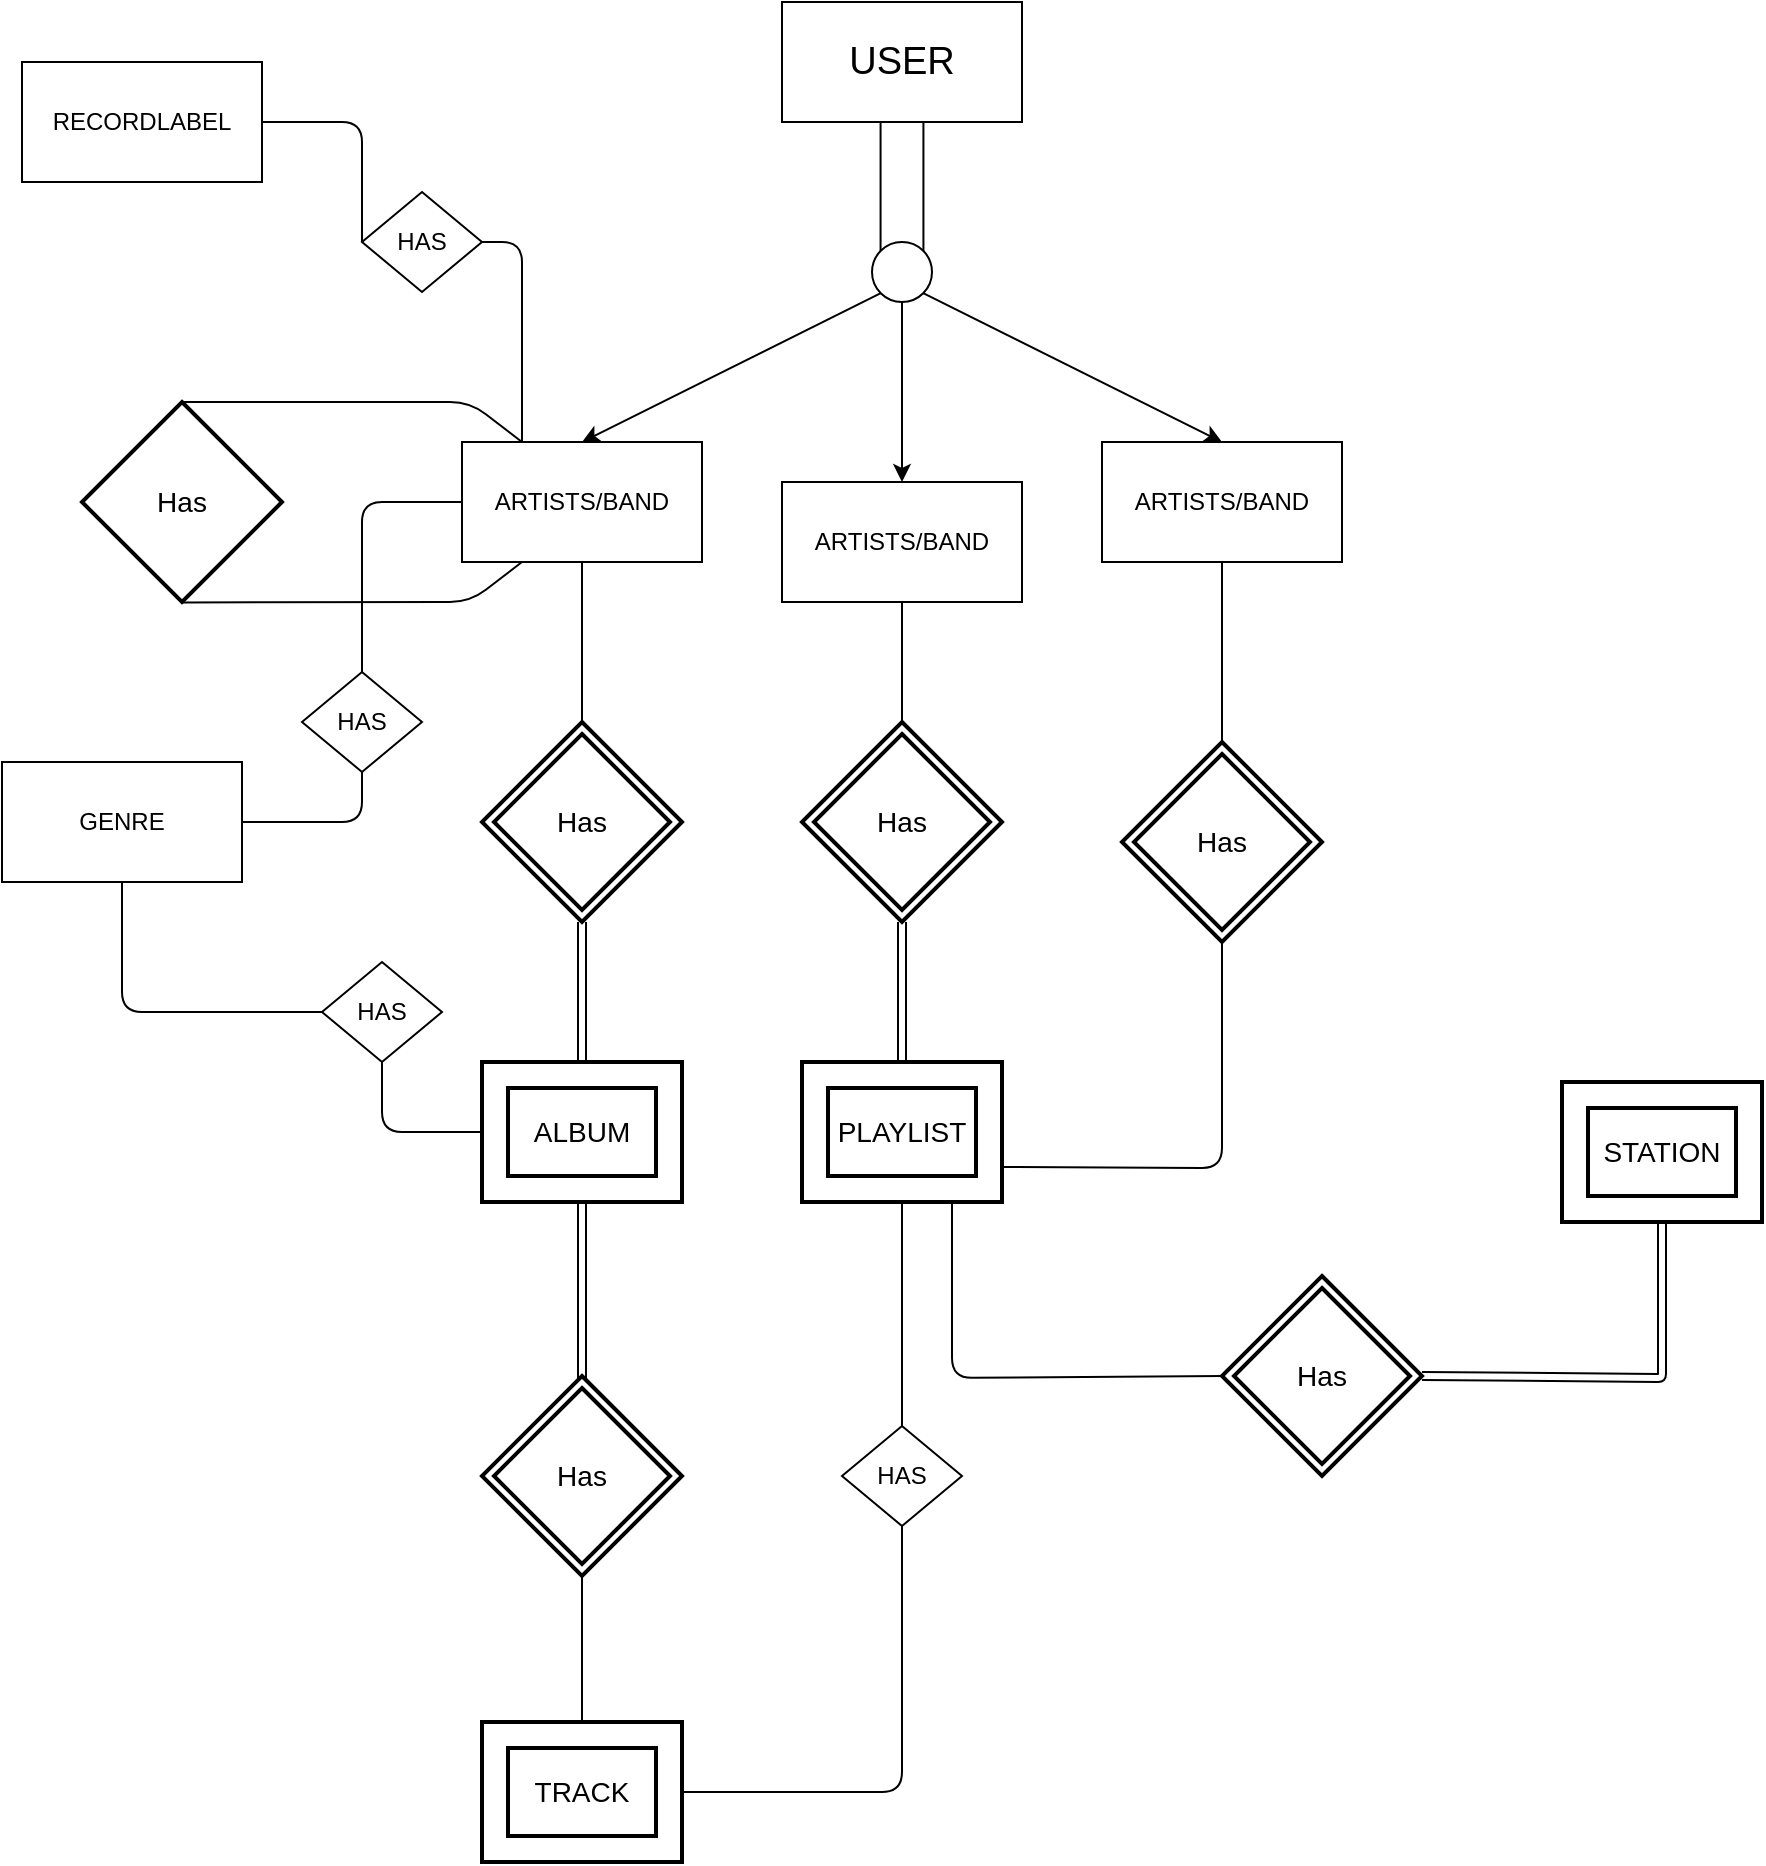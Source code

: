 <mxfile version="10.6.7" type="github"><diagram id="XxLZH_WnZtIfN90YUDpy" name="Page-1"><mxGraphModel dx="2525" dy="1250" grid="1" gridSize="10" guides="1" tooltips="1" connect="1" arrows="1" fold="1" page="1" pageScale="1" pageWidth="1169" pageHeight="1654" background="none" math="0" shadow="0"><root><mxCell id="0"/><mxCell id="1" parent="0"/><mxCell id="ZjTjYvJej75fSaQNqOP--2" value="&lt;font style=&quot;font-size: 19px&quot;&gt;USER&lt;/font&gt;" style="rounded=0;whiteSpace=wrap;html=1;" parent="1" vertex="1"><mxGeometry x="480" y="40" width="120" height="60" as="geometry"/></mxCell><mxCell id="ZjTjYvJej75fSaQNqOP--3" value="" style="shape=link;html=1;width=21.429;" parent="1" target="ZjTjYvJej75fSaQNqOP--2" edge="1"><mxGeometry width="50" height="50" relative="1" as="geometry"><mxPoint x="540" y="170" as="sourcePoint"/><mxPoint x="570" y="120" as="targetPoint"/></mxGeometry></mxCell><mxCell id="ZjTjYvJej75fSaQNqOP--4" value="" style="ellipse;whiteSpace=wrap;html=1;aspect=fixed;" parent="1" vertex="1"><mxGeometry x="525" y="160" width="30" height="30" as="geometry"/></mxCell><mxCell id="ZjTjYvJej75fSaQNqOP--7" value="" style="endArrow=classic;html=1;exitX=1;exitY=1;exitDx=0;exitDy=0;entryX=0.5;entryY=0;entryDx=0;entryDy=0;" parent="1" source="ZjTjYvJej75fSaQNqOP--4" edge="1" target="Qix-pZpsLEKQEurKl3cM-2"><mxGeometry width="50" height="50" relative="1" as="geometry"><mxPoint x="570" y="200" as="sourcePoint"/><mxPoint x="620" y="250" as="targetPoint"/></mxGeometry></mxCell><mxCell id="ZjTjYvJej75fSaQNqOP--8" value="" style="endArrow=classic;html=1;exitX=0.5;exitY=1;exitDx=0;exitDy=0;" parent="1" source="ZjTjYvJej75fSaQNqOP--4" edge="1"><mxGeometry width="50" height="50" relative="1" as="geometry"><mxPoint x="480" y="320" as="sourcePoint"/><mxPoint x="540" y="280" as="targetPoint"/></mxGeometry></mxCell><mxCell id="ZjTjYvJej75fSaQNqOP--9" value="" style="endArrow=classic;html=1;exitX=0;exitY=1;exitDx=0;exitDy=0;entryX=0.5;entryY=0;entryDx=0;entryDy=0;" parent="1" source="ZjTjYvJej75fSaQNqOP--4" target="ZjTjYvJej75fSaQNqOP--10" edge="1"><mxGeometry width="50" height="50" relative="1" as="geometry"><mxPoint x="480" y="360" as="sourcePoint"/><mxPoint x="460" y="250" as="targetPoint"/></mxGeometry></mxCell><mxCell id="ZjTjYvJej75fSaQNqOP--10" value="ARTISTS/BAND" style="rounded=0;whiteSpace=wrap;html=1;" parent="1" vertex="1"><mxGeometry x="320" y="260" width="120" height="60" as="geometry"/></mxCell><mxCell id="Qix-pZpsLEKQEurKl3cM-1" value="ARTISTS/BAND" style="rounded=0;whiteSpace=wrap;html=1;" vertex="1" parent="1"><mxGeometry x="480" y="280" width="120" height="60" as="geometry"/></mxCell><mxCell id="Qix-pZpsLEKQEurKl3cM-2" value="ARTISTS/BAND" style="rounded=0;whiteSpace=wrap;html=1;" vertex="1" parent="1"><mxGeometry x="640" y="260" width="120" height="60" as="geometry"/></mxCell><mxCell id="Qix-pZpsLEKQEurKl3cM-4" value="Has" style="shape=rhombus;strokeWidth=2;fontSize=17;perimeter=rhombusPerimeter;whiteSpace=wrap;html=1;align=center;fontSize=14;" vertex="1" parent="1"><mxGeometry x="130" y="240" width="100" height="100" as="geometry"/></mxCell><mxCell id="Qix-pZpsLEKQEurKl3cM-7" value="" style="endArrow=none;html=1;exitX=0.5;exitY=0;exitDx=0;exitDy=0;entryX=0.25;entryY=0;entryDx=0;entryDy=0;" edge="1" parent="1" source="Qix-pZpsLEKQEurKl3cM-4" target="ZjTjYvJej75fSaQNqOP--10"><mxGeometry width="50" height="50" relative="1" as="geometry"><mxPoint x="160" y="230" as="sourcePoint"/><mxPoint x="320" y="261" as="targetPoint"/><Array as="points"><mxPoint x="324" y="240"/></Array></mxGeometry></mxCell><mxCell id="Qix-pZpsLEKQEurKl3cM-8" value="" style="endArrow=none;html=1;exitX=0.5;exitY=0;exitDx=0;exitDy=0;entryX=0.25;entryY=1;entryDx=0;entryDy=0;" edge="1" parent="1" target="ZjTjYvJej75fSaQNqOP--10"><mxGeometry width="50" height="50" relative="1" as="geometry"><mxPoint x="180.235" y="340.235" as="sourcePoint"/><mxPoint x="320" y="320" as="targetPoint"/><Array as="points"><mxPoint x="324" y="340"/></Array></mxGeometry></mxCell><mxCell id="Qix-pZpsLEKQEurKl3cM-9" value="" style="endArrow=none;html=1;entryX=0.5;entryY=1;entryDx=0;entryDy=0;" edge="1" parent="1" target="ZjTjYvJej75fSaQNqOP--10"><mxGeometry width="50" height="50" relative="1" as="geometry"><mxPoint x="380" y="400" as="sourcePoint"/><mxPoint x="180" y="360" as="targetPoint"/></mxGeometry></mxCell><mxCell id="Qix-pZpsLEKQEurKl3cM-11" value="Has" style="shape=rhombus;double=1;strokeWidth=2;fontSize=17;perimeter=rhombusPerimeter;whiteSpace=wrap;html=1;align=center;fontSize=14;" vertex="1" parent="1"><mxGeometry x="330" y="400" width="100" height="100" as="geometry"/></mxCell><mxCell id="Qix-pZpsLEKQEurKl3cM-12" value="" style="shape=link;html=1;entryX=0.5;entryY=1;entryDx=0;entryDy=0;" edge="1" parent="1" target="Qix-pZpsLEKQEurKl3cM-11"><mxGeometry width="50" height="50" relative="1" as="geometry"><mxPoint x="380" y="570" as="sourcePoint"/><mxPoint x="180" y="520" as="targetPoint"/></mxGeometry></mxCell><mxCell id="Qix-pZpsLEKQEurKl3cM-13" value="ALBUM" style="shape=ext;strokeWidth=2;margin=10;double=1;whiteSpace=wrap;html=1;align=center;fontSize=14;" vertex="1" parent="1"><mxGeometry x="330" y="570" width="100" height="70" as="geometry"/></mxCell><mxCell id="Qix-pZpsLEKQEurKl3cM-14" value="" style="shape=link;html=1;entryX=0.5;entryY=1;entryDx=0;entryDy=0;" edge="1" parent="1" target="Qix-pZpsLEKQEurKl3cM-13"><mxGeometry width="50" height="50" relative="1" as="geometry"><mxPoint x="380" y="730" as="sourcePoint"/><mxPoint x="180" y="660" as="targetPoint"/></mxGeometry></mxCell><mxCell id="Qix-pZpsLEKQEurKl3cM-15" value="Has" style="shape=rhombus;double=1;strokeWidth=2;fontSize=17;perimeter=rhombusPerimeter;whiteSpace=wrap;html=1;align=center;fontSize=14;" vertex="1" parent="1"><mxGeometry x="330" y="727" width="100" height="100" as="geometry"/></mxCell><mxCell id="Qix-pZpsLEKQEurKl3cM-16" value="TRACK" style="shape=ext;strokeWidth=2;margin=10;double=1;whiteSpace=wrap;html=1;align=center;fontSize=14;" vertex="1" parent="1"><mxGeometry x="330" y="900" width="100" height="70" as="geometry"/></mxCell><mxCell id="Qix-pZpsLEKQEurKl3cM-18" value="" style="endArrow=none;html=1;entryX=0.5;entryY=1;entryDx=0;entryDy=0;" edge="1" parent="1" source="Qix-pZpsLEKQEurKl3cM-16" target="Qix-pZpsLEKQEurKl3cM-15"><mxGeometry width="50" height="50" relative="1" as="geometry"><mxPoint x="130" y="1040" as="sourcePoint"/><mxPoint x="180" y="990" as="targetPoint"/><Array as="points"/></mxGeometry></mxCell><mxCell id="Qix-pZpsLEKQEurKl3cM-19" value="GENRE" style="rounded=0;whiteSpace=wrap;html=1;" vertex="1" parent="1"><mxGeometry x="90" y="420" width="120" height="60" as="geometry"/></mxCell><mxCell id="Qix-pZpsLEKQEurKl3cM-20" value="HAS" style="rhombus;whiteSpace=wrap;html=1;" vertex="1" parent="1"><mxGeometry x="240" y="375" width="60" height="50" as="geometry"/></mxCell><mxCell id="Qix-pZpsLEKQEurKl3cM-21" value="" style="endArrow=none;html=1;entryX=0;entryY=0.5;entryDx=0;entryDy=0;exitX=0.5;exitY=0;exitDx=0;exitDy=0;" edge="1" parent="1" source="Qix-pZpsLEKQEurKl3cM-20" target="ZjTjYvJej75fSaQNqOP--10"><mxGeometry width="50" height="50" relative="1" as="geometry"><mxPoint x="90" y="1040" as="sourcePoint"/><mxPoint x="140" y="990" as="targetPoint"/><Array as="points"><mxPoint x="270" y="290"/></Array></mxGeometry></mxCell><mxCell id="Qix-pZpsLEKQEurKl3cM-22" value="" style="endArrow=none;html=1;entryX=0.5;entryY=1;entryDx=0;entryDy=0;exitX=1;exitY=0.5;exitDx=0;exitDy=0;" edge="1" parent="1" source="Qix-pZpsLEKQEurKl3cM-19" target="Qix-pZpsLEKQEurKl3cM-20"><mxGeometry width="50" height="50" relative="1" as="geometry"><mxPoint x="90" y="1040" as="sourcePoint"/><mxPoint x="140" y="990" as="targetPoint"/><Array as="points"><mxPoint x="270" y="450"/></Array></mxGeometry></mxCell><mxCell id="Qix-pZpsLEKQEurKl3cM-23" value="HAS" style="rhombus;whiteSpace=wrap;html=1;" vertex="1" parent="1"><mxGeometry x="250" y="520" width="60" height="50" as="geometry"/></mxCell><mxCell id="Qix-pZpsLEKQEurKl3cM-24" value="" style="endArrow=none;html=1;entryX=0.5;entryY=1;entryDx=0;entryDy=0;exitX=0;exitY=0.5;exitDx=0;exitDy=0;" edge="1" parent="1" source="Qix-pZpsLEKQEurKl3cM-23" target="Qix-pZpsLEKQEurKl3cM-19"><mxGeometry width="50" height="50" relative="1" as="geometry"><mxPoint x="90" y="1040" as="sourcePoint"/><mxPoint x="140" y="990" as="targetPoint"/><Array as="points"><mxPoint x="150" y="545"/></Array></mxGeometry></mxCell><mxCell id="Qix-pZpsLEKQEurKl3cM-25" value="" style="endArrow=none;html=1;entryX=0.5;entryY=1;entryDx=0;entryDy=0;exitX=0;exitY=0.5;exitDx=0;exitDy=0;" edge="1" parent="1" source="Qix-pZpsLEKQEurKl3cM-13" target="Qix-pZpsLEKQEurKl3cM-23"><mxGeometry width="50" height="50" relative="1" as="geometry"><mxPoint x="90" y="1040" as="sourcePoint"/><mxPoint x="140" y="990" as="targetPoint"/><Array as="points"><mxPoint x="280" y="605"/></Array></mxGeometry></mxCell><mxCell id="Qix-pZpsLEKQEurKl3cM-26" value="RECORDLABEL" style="rounded=0;whiteSpace=wrap;html=1;" vertex="1" parent="1"><mxGeometry x="100" y="70" width="120" height="60" as="geometry"/></mxCell><mxCell id="Qix-pZpsLEKQEurKl3cM-27" value="HAS" style="rhombus;whiteSpace=wrap;html=1;" vertex="1" parent="1"><mxGeometry x="270" y="135" width="60" height="50" as="geometry"/></mxCell><mxCell id="Qix-pZpsLEKQEurKl3cM-28" value="" style="endArrow=none;html=1;entryX=0;entryY=0.5;entryDx=0;entryDy=0;exitX=1;exitY=0.5;exitDx=0;exitDy=0;" edge="1" parent="1" source="Qix-pZpsLEKQEurKl3cM-26" target="Qix-pZpsLEKQEurKl3cM-27"><mxGeometry width="50" height="50" relative="1" as="geometry"><mxPoint x="90" y="1040" as="sourcePoint"/><mxPoint x="140" y="990" as="targetPoint"/><Array as="points"><mxPoint x="270" y="100"/></Array></mxGeometry></mxCell><mxCell id="Qix-pZpsLEKQEurKl3cM-29" value="" style="endArrow=none;html=1;exitX=0.25;exitY=0;exitDx=0;exitDy=0;entryX=1;entryY=0.5;entryDx=0;entryDy=0;" edge="1" parent="1" source="ZjTjYvJej75fSaQNqOP--10" target="Qix-pZpsLEKQEurKl3cM-27"><mxGeometry width="50" height="50" relative="1" as="geometry"><mxPoint x="330" y="134.833" as="sourcePoint"/><mxPoint x="420" y="24.833" as="targetPoint"/><Array as="points"><mxPoint x="350" y="160"/></Array></mxGeometry></mxCell><mxCell id="Qix-pZpsLEKQEurKl3cM-31" value="PLAYLIST" style="shape=ext;strokeWidth=2;margin=10;double=1;whiteSpace=wrap;html=1;align=center;fontSize=14;" vertex="1" parent="1"><mxGeometry x="490" y="570" width="100" height="70" as="geometry"/></mxCell><mxCell id="Qix-pZpsLEKQEurKl3cM-32" value="Has" style="shape=rhombus;double=1;strokeWidth=2;fontSize=17;perimeter=rhombusPerimeter;whiteSpace=wrap;html=1;align=center;fontSize=14;" vertex="1" parent="1"><mxGeometry x="490" y="400" width="100" height="100" as="geometry"/></mxCell><mxCell id="Qix-pZpsLEKQEurKl3cM-34" value="" style="endArrow=none;html=1;entryX=0.5;entryY=1;entryDx=0;entryDy=0;exitX=0.5;exitY=0;exitDx=0;exitDy=0;" edge="1" parent="1" source="Qix-pZpsLEKQEurKl3cM-32" target="Qix-pZpsLEKQEurKl3cM-1"><mxGeometry width="50" height="50" relative="1" as="geometry"><mxPoint x="90" y="1040" as="sourcePoint"/><mxPoint x="140" y="990" as="targetPoint"/></mxGeometry></mxCell><mxCell id="Qix-pZpsLEKQEurKl3cM-37" value="" style="shape=link;html=1;entryX=0.5;entryY=1;entryDx=0;entryDy=0;exitX=0.5;exitY=0;exitDx=0;exitDy=0;" edge="1" parent="1" source="Qix-pZpsLEKQEurKl3cM-31" target="Qix-pZpsLEKQEurKl3cM-32"><mxGeometry width="50" height="50" relative="1" as="geometry"><mxPoint x="90" y="1040" as="sourcePoint"/><mxPoint x="140" y="990" as="targetPoint"/></mxGeometry></mxCell><mxCell id="Qix-pZpsLEKQEurKl3cM-38" value="HAS" style="rhombus;whiteSpace=wrap;html=1;" vertex="1" parent="1"><mxGeometry x="510" y="752" width="60" height="50" as="geometry"/></mxCell><mxCell id="Qix-pZpsLEKQEurKl3cM-42" value="" style="endArrow=none;html=1;exitX=1;exitY=0.5;exitDx=0;exitDy=0;entryX=0.5;entryY=1;entryDx=0;entryDy=0;" edge="1" parent="1" source="Qix-pZpsLEKQEurKl3cM-16" target="Qix-pZpsLEKQEurKl3cM-38"><mxGeometry width="50" height="50" relative="1" as="geometry"><mxPoint x="90" y="1040" as="sourcePoint"/><mxPoint x="140" y="990" as="targetPoint"/><Array as="points"><mxPoint x="540" y="935"/></Array></mxGeometry></mxCell><mxCell id="Qix-pZpsLEKQEurKl3cM-43" value="" style="endArrow=none;html=1;entryX=0.5;entryY=1;entryDx=0;entryDy=0;exitX=0.5;exitY=0;exitDx=0;exitDy=0;" edge="1" parent="1" source="Qix-pZpsLEKQEurKl3cM-38" target="Qix-pZpsLEKQEurKl3cM-31"><mxGeometry width="50" height="50" relative="1" as="geometry"><mxPoint x="90" y="1040" as="sourcePoint"/><mxPoint x="140" y="990" as="targetPoint"/></mxGeometry></mxCell><mxCell id="Qix-pZpsLEKQEurKl3cM-44" value="Has" style="shape=rhombus;double=1;strokeWidth=2;fontSize=17;perimeter=rhombusPerimeter;whiteSpace=wrap;html=1;align=center;fontSize=14;" vertex="1" parent="1"><mxGeometry x="650" y="410" width="100" height="100" as="geometry"/></mxCell><mxCell id="Qix-pZpsLEKQEurKl3cM-45" value="" style="endArrow=none;html=1;entryX=0.5;entryY=1;entryDx=0;entryDy=0;exitX=0.5;exitY=0;exitDx=0;exitDy=0;" edge="1" parent="1" source="Qix-pZpsLEKQEurKl3cM-44" target="Qix-pZpsLEKQEurKl3cM-2"><mxGeometry width="50" height="50" relative="1" as="geometry"><mxPoint x="550" y="410" as="sourcePoint"/><mxPoint x="550" y="350" as="targetPoint"/></mxGeometry></mxCell><mxCell id="Qix-pZpsLEKQEurKl3cM-46" value="" style="endArrow=none;html=1;exitX=1;exitY=0.75;exitDx=0;exitDy=0;entryX=0.5;entryY=1;entryDx=0;entryDy=0;" edge="1" parent="1" source="Qix-pZpsLEKQEurKl3cM-31" target="Qix-pZpsLEKQEurKl3cM-44"><mxGeometry width="50" height="50" relative="1" as="geometry"><mxPoint x="440" y="945" as="sourcePoint"/><mxPoint x="550" y="812.5" as="targetPoint"/><Array as="points"><mxPoint x="700" y="623"/></Array></mxGeometry></mxCell><mxCell id="Qix-pZpsLEKQEurKl3cM-47" value="Has" style="shape=rhombus;double=1;strokeWidth=2;fontSize=17;perimeter=rhombusPerimeter;whiteSpace=wrap;html=1;align=center;fontSize=14;" vertex="1" parent="1"><mxGeometry x="700" y="677" width="100" height="100" as="geometry"/></mxCell><mxCell id="Qix-pZpsLEKQEurKl3cM-48" value="STATION" style="shape=ext;strokeWidth=2;margin=10;double=1;whiteSpace=wrap;html=1;align=center;fontSize=14;" vertex="1" parent="1"><mxGeometry x="870" y="580" width="100" height="70" as="geometry"/></mxCell><mxCell id="Qix-pZpsLEKQEurKl3cM-49" value="" style="endArrow=none;html=1;entryX=0.75;entryY=1;entryDx=0;entryDy=0;exitX=0;exitY=0.5;exitDx=0;exitDy=0;" edge="1" parent="1" source="Qix-pZpsLEKQEurKl3cM-47" target="Qix-pZpsLEKQEurKl3cM-31"><mxGeometry width="50" height="50" relative="1" as="geometry"><mxPoint x="90" y="1040" as="sourcePoint"/><mxPoint x="140" y="990" as="targetPoint"/><Array as="points"><mxPoint x="565" y="728"/></Array></mxGeometry></mxCell><mxCell id="Qix-pZpsLEKQEurKl3cM-52" value="" style="shape=link;html=1;entryX=0.5;entryY=1;entryDx=0;entryDy=0;exitX=1;exitY=0.5;exitDx=0;exitDy=0;" edge="1" parent="1" source="Qix-pZpsLEKQEurKl3cM-47" target="Qix-pZpsLEKQEurKl3cM-48"><mxGeometry width="50" height="50" relative="1" as="geometry"><mxPoint x="900" y="790" as="sourcePoint"/><mxPoint x="950" y="740" as="targetPoint"/><Array as="points"><mxPoint x="920" y="728"/></Array></mxGeometry></mxCell></root></mxGraphModel></diagram></mxfile>